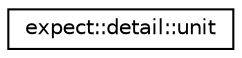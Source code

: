 digraph "Graphical Class Hierarchy"
{
  edge [fontname="Helvetica",fontsize="10",labelfontname="Helvetica",labelfontsize="10"];
  node [fontname="Helvetica",fontsize="10",shape=record];
  rankdir="LR";
  Node0 [label="expect::detail::unit",height=0.2,width=0.4,color="black", fillcolor="white", style="filled",URL="$d6/d8c/structexpect_1_1detail_1_1unit.html",tooltip="A standalone monostate object (effectively std::monostate). This exists to allow for void specializat..."];
}
